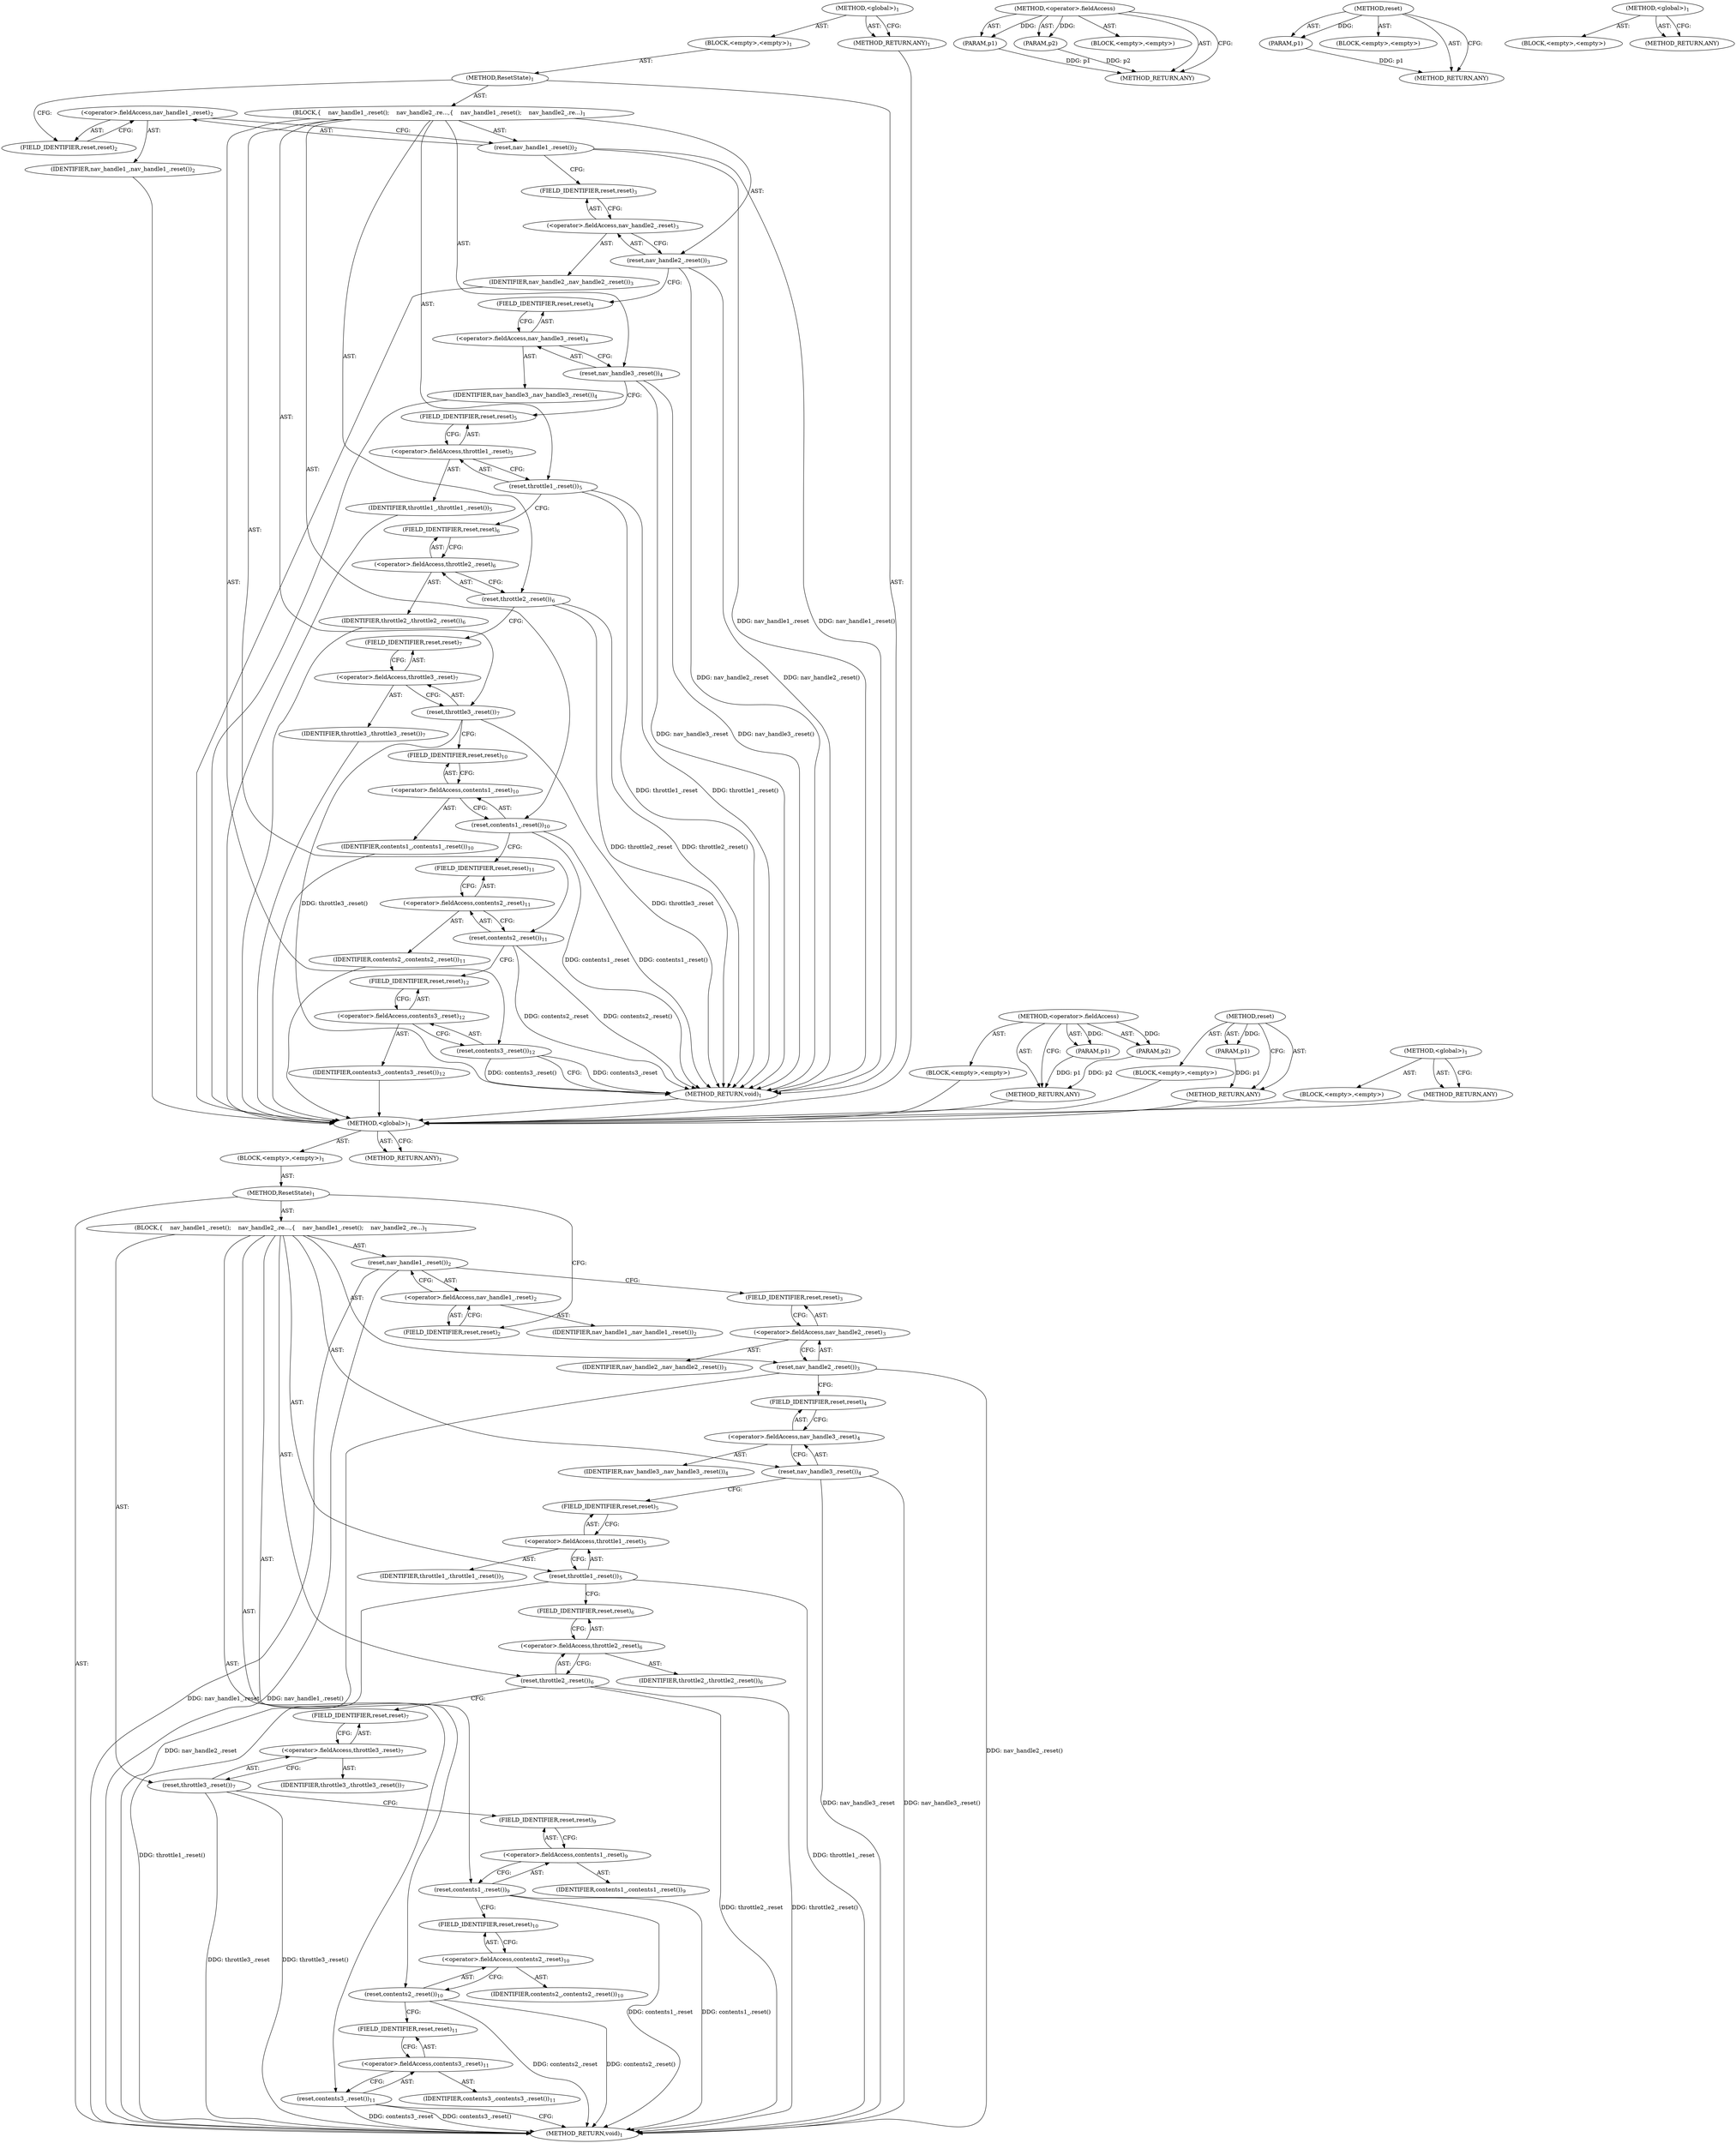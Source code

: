 digraph "&lt;global&gt;" {
vulnerable_6 [label=<(METHOD,&lt;global&gt;)<SUB>1</SUB>>];
vulnerable_7 [label=<(BLOCK,&lt;empty&gt;,&lt;empty&gt;)<SUB>1</SUB>>];
vulnerable_8 [label=<(METHOD,ResetState)<SUB>1</SUB>>];
vulnerable_9 [label=<(BLOCK,{
    nav_handle1_.reset();
    nav_handle2_.re...,{
    nav_handle1_.reset();
    nav_handle2_.re...)<SUB>1</SUB>>];
vulnerable_10 [label=<(reset,nav_handle1_.reset())<SUB>2</SUB>>];
vulnerable_11 [label=<(&lt;operator&gt;.fieldAccess,nav_handle1_.reset)<SUB>2</SUB>>];
vulnerable_12 [label=<(IDENTIFIER,nav_handle1_,nav_handle1_.reset())<SUB>2</SUB>>];
vulnerable_13 [label=<(FIELD_IDENTIFIER,reset,reset)<SUB>2</SUB>>];
vulnerable_14 [label=<(reset,nav_handle2_.reset())<SUB>3</SUB>>];
vulnerable_15 [label=<(&lt;operator&gt;.fieldAccess,nav_handle2_.reset)<SUB>3</SUB>>];
vulnerable_16 [label=<(IDENTIFIER,nav_handle2_,nav_handle2_.reset())<SUB>3</SUB>>];
vulnerable_17 [label=<(FIELD_IDENTIFIER,reset,reset)<SUB>3</SUB>>];
vulnerable_18 [label=<(reset,nav_handle3_.reset())<SUB>4</SUB>>];
vulnerable_19 [label=<(&lt;operator&gt;.fieldAccess,nav_handle3_.reset)<SUB>4</SUB>>];
vulnerable_20 [label=<(IDENTIFIER,nav_handle3_,nav_handle3_.reset())<SUB>4</SUB>>];
vulnerable_21 [label=<(FIELD_IDENTIFIER,reset,reset)<SUB>4</SUB>>];
vulnerable_22 [label=<(reset,throttle1_.reset())<SUB>5</SUB>>];
vulnerable_23 [label=<(&lt;operator&gt;.fieldAccess,throttle1_.reset)<SUB>5</SUB>>];
vulnerable_24 [label=<(IDENTIFIER,throttle1_,throttle1_.reset())<SUB>5</SUB>>];
vulnerable_25 [label=<(FIELD_IDENTIFIER,reset,reset)<SUB>5</SUB>>];
vulnerable_26 [label=<(reset,throttle2_.reset())<SUB>6</SUB>>];
vulnerable_27 [label=<(&lt;operator&gt;.fieldAccess,throttle2_.reset)<SUB>6</SUB>>];
vulnerable_28 [label=<(IDENTIFIER,throttle2_,throttle2_.reset())<SUB>6</SUB>>];
vulnerable_29 [label=<(FIELD_IDENTIFIER,reset,reset)<SUB>6</SUB>>];
vulnerable_30 [label=<(reset,throttle3_.reset())<SUB>7</SUB>>];
vulnerable_31 [label=<(&lt;operator&gt;.fieldAccess,throttle3_.reset)<SUB>7</SUB>>];
vulnerable_32 [label=<(IDENTIFIER,throttle3_,throttle3_.reset())<SUB>7</SUB>>];
vulnerable_33 [label=<(FIELD_IDENTIFIER,reset,reset)<SUB>7</SUB>>];
vulnerable_34 [label=<(reset,contents1_.reset())<SUB>9</SUB>>];
vulnerable_35 [label=<(&lt;operator&gt;.fieldAccess,contents1_.reset)<SUB>9</SUB>>];
vulnerable_36 [label=<(IDENTIFIER,contents1_,contents1_.reset())<SUB>9</SUB>>];
vulnerable_37 [label=<(FIELD_IDENTIFIER,reset,reset)<SUB>9</SUB>>];
vulnerable_38 [label=<(reset,contents2_.reset())<SUB>10</SUB>>];
vulnerable_39 [label=<(&lt;operator&gt;.fieldAccess,contents2_.reset)<SUB>10</SUB>>];
vulnerable_40 [label=<(IDENTIFIER,contents2_,contents2_.reset())<SUB>10</SUB>>];
vulnerable_41 [label=<(FIELD_IDENTIFIER,reset,reset)<SUB>10</SUB>>];
vulnerable_42 [label=<(reset,contents3_.reset())<SUB>11</SUB>>];
vulnerable_43 [label=<(&lt;operator&gt;.fieldAccess,contents3_.reset)<SUB>11</SUB>>];
vulnerable_44 [label=<(IDENTIFIER,contents3_,contents3_.reset())<SUB>11</SUB>>];
vulnerable_45 [label=<(FIELD_IDENTIFIER,reset,reset)<SUB>11</SUB>>];
vulnerable_46 [label=<(METHOD_RETURN,void)<SUB>1</SUB>>];
vulnerable_48 [label=<(METHOD_RETURN,ANY)<SUB>1</SUB>>];
vulnerable_65 [label=<(METHOD,&lt;operator&gt;.fieldAccess)>];
vulnerable_66 [label=<(PARAM,p1)>];
vulnerable_67 [label=<(PARAM,p2)>];
vulnerable_68 [label=<(BLOCK,&lt;empty&gt;,&lt;empty&gt;)>];
vulnerable_69 [label=<(METHOD_RETURN,ANY)>];
vulnerable_61 [label=<(METHOD,reset)>];
vulnerable_62 [label=<(PARAM,p1)>];
vulnerable_63 [label=<(BLOCK,&lt;empty&gt;,&lt;empty&gt;)>];
vulnerable_64 [label=<(METHOD_RETURN,ANY)>];
vulnerable_55 [label=<(METHOD,&lt;global&gt;)<SUB>1</SUB>>];
vulnerable_56 [label=<(BLOCK,&lt;empty&gt;,&lt;empty&gt;)>];
vulnerable_57 [label=<(METHOD_RETURN,ANY)>];
fixed_6 [label=<(METHOD,&lt;global&gt;)<SUB>1</SUB>>];
fixed_7 [label=<(BLOCK,&lt;empty&gt;,&lt;empty&gt;)<SUB>1</SUB>>];
fixed_8 [label=<(METHOD,ResetState)<SUB>1</SUB>>];
fixed_9 [label=<(BLOCK,{
    nav_handle1_.reset();
    nav_handle2_.re...,{
    nav_handle1_.reset();
    nav_handle2_.re...)<SUB>1</SUB>>];
fixed_10 [label=<(reset,nav_handle1_.reset())<SUB>2</SUB>>];
fixed_11 [label=<(&lt;operator&gt;.fieldAccess,nav_handle1_.reset)<SUB>2</SUB>>];
fixed_12 [label=<(IDENTIFIER,nav_handle1_,nav_handle1_.reset())<SUB>2</SUB>>];
fixed_13 [label=<(FIELD_IDENTIFIER,reset,reset)<SUB>2</SUB>>];
fixed_14 [label=<(reset,nav_handle2_.reset())<SUB>3</SUB>>];
fixed_15 [label=<(&lt;operator&gt;.fieldAccess,nav_handle2_.reset)<SUB>3</SUB>>];
fixed_16 [label=<(IDENTIFIER,nav_handle2_,nav_handle2_.reset())<SUB>3</SUB>>];
fixed_17 [label=<(FIELD_IDENTIFIER,reset,reset)<SUB>3</SUB>>];
fixed_18 [label=<(reset,nav_handle3_.reset())<SUB>4</SUB>>];
fixed_19 [label=<(&lt;operator&gt;.fieldAccess,nav_handle3_.reset)<SUB>4</SUB>>];
fixed_20 [label=<(IDENTIFIER,nav_handle3_,nav_handle3_.reset())<SUB>4</SUB>>];
fixed_21 [label=<(FIELD_IDENTIFIER,reset,reset)<SUB>4</SUB>>];
fixed_22 [label=<(reset,throttle1_.reset())<SUB>5</SUB>>];
fixed_23 [label=<(&lt;operator&gt;.fieldAccess,throttle1_.reset)<SUB>5</SUB>>];
fixed_24 [label=<(IDENTIFIER,throttle1_,throttle1_.reset())<SUB>5</SUB>>];
fixed_25 [label=<(FIELD_IDENTIFIER,reset,reset)<SUB>5</SUB>>];
fixed_26 [label=<(reset,throttle2_.reset())<SUB>6</SUB>>];
fixed_27 [label=<(&lt;operator&gt;.fieldAccess,throttle2_.reset)<SUB>6</SUB>>];
fixed_28 [label=<(IDENTIFIER,throttle2_,throttle2_.reset())<SUB>6</SUB>>];
fixed_29 [label=<(FIELD_IDENTIFIER,reset,reset)<SUB>6</SUB>>];
fixed_30 [label=<(reset,throttle3_.reset())<SUB>7</SUB>>];
fixed_31 [label=<(&lt;operator&gt;.fieldAccess,throttle3_.reset)<SUB>7</SUB>>];
fixed_32 [label=<(IDENTIFIER,throttle3_,throttle3_.reset())<SUB>7</SUB>>];
fixed_33 [label=<(FIELD_IDENTIFIER,reset,reset)<SUB>7</SUB>>];
fixed_34 [label=<(reset,contents1_.reset())<SUB>10</SUB>>];
fixed_35 [label=<(&lt;operator&gt;.fieldAccess,contents1_.reset)<SUB>10</SUB>>];
fixed_36 [label=<(IDENTIFIER,contents1_,contents1_.reset())<SUB>10</SUB>>];
fixed_37 [label=<(FIELD_IDENTIFIER,reset,reset)<SUB>10</SUB>>];
fixed_38 [label=<(reset,contents2_.reset())<SUB>11</SUB>>];
fixed_39 [label=<(&lt;operator&gt;.fieldAccess,contents2_.reset)<SUB>11</SUB>>];
fixed_40 [label=<(IDENTIFIER,contents2_,contents2_.reset())<SUB>11</SUB>>];
fixed_41 [label=<(FIELD_IDENTIFIER,reset,reset)<SUB>11</SUB>>];
fixed_42 [label=<(reset,contents3_.reset())<SUB>12</SUB>>];
fixed_43 [label=<(&lt;operator&gt;.fieldAccess,contents3_.reset)<SUB>12</SUB>>];
fixed_44 [label=<(IDENTIFIER,contents3_,contents3_.reset())<SUB>12</SUB>>];
fixed_45 [label=<(FIELD_IDENTIFIER,reset,reset)<SUB>12</SUB>>];
fixed_46 [label=<(METHOD_RETURN,void)<SUB>1</SUB>>];
fixed_48 [label=<(METHOD_RETURN,ANY)<SUB>1</SUB>>];
fixed_65 [label=<(METHOD,&lt;operator&gt;.fieldAccess)>];
fixed_66 [label=<(PARAM,p1)>];
fixed_67 [label=<(PARAM,p2)>];
fixed_68 [label=<(BLOCK,&lt;empty&gt;,&lt;empty&gt;)>];
fixed_69 [label=<(METHOD_RETURN,ANY)>];
fixed_61 [label=<(METHOD,reset)>];
fixed_62 [label=<(PARAM,p1)>];
fixed_63 [label=<(BLOCK,&lt;empty&gt;,&lt;empty&gt;)>];
fixed_64 [label=<(METHOD_RETURN,ANY)>];
fixed_55 [label=<(METHOD,&lt;global&gt;)<SUB>1</SUB>>];
fixed_56 [label=<(BLOCK,&lt;empty&gt;,&lt;empty&gt;)>];
fixed_57 [label=<(METHOD_RETURN,ANY)>];
vulnerable_6 -> vulnerable_7  [key=0, label="AST: "];
vulnerable_6 -> vulnerable_48  [key=0, label="AST: "];
vulnerable_6 -> vulnerable_48  [key=1, label="CFG: "];
vulnerable_7 -> vulnerable_8  [key=0, label="AST: "];
vulnerable_8 -> vulnerable_9  [key=0, label="AST: "];
vulnerable_8 -> vulnerable_46  [key=0, label="AST: "];
vulnerable_8 -> vulnerable_13  [key=0, label="CFG: "];
vulnerable_9 -> vulnerable_10  [key=0, label="AST: "];
vulnerable_9 -> vulnerable_14  [key=0, label="AST: "];
vulnerable_9 -> vulnerable_18  [key=0, label="AST: "];
vulnerable_9 -> vulnerable_22  [key=0, label="AST: "];
vulnerable_9 -> vulnerable_26  [key=0, label="AST: "];
vulnerable_9 -> vulnerable_30  [key=0, label="AST: "];
vulnerable_9 -> vulnerable_34  [key=0, label="AST: "];
vulnerable_9 -> vulnerable_38  [key=0, label="AST: "];
vulnerable_9 -> vulnerable_42  [key=0, label="AST: "];
vulnerable_10 -> vulnerable_11  [key=0, label="AST: "];
vulnerable_10 -> vulnerable_17  [key=0, label="CFG: "];
vulnerable_10 -> vulnerable_46  [key=0, label="DDG: nav_handle1_.reset"];
vulnerable_10 -> vulnerable_46  [key=1, label="DDG: nav_handle1_.reset()"];
vulnerable_11 -> vulnerable_12  [key=0, label="AST: "];
vulnerable_11 -> vulnerable_13  [key=0, label="AST: "];
vulnerable_11 -> vulnerable_10  [key=0, label="CFG: "];
vulnerable_13 -> vulnerable_11  [key=0, label="CFG: "];
vulnerable_14 -> vulnerable_15  [key=0, label="AST: "];
vulnerable_14 -> vulnerable_21  [key=0, label="CFG: "];
vulnerable_14 -> vulnerable_46  [key=0, label="DDG: nav_handle2_.reset"];
vulnerable_14 -> vulnerable_46  [key=1, label="DDG: nav_handle2_.reset()"];
vulnerable_15 -> vulnerable_16  [key=0, label="AST: "];
vulnerable_15 -> vulnerable_17  [key=0, label="AST: "];
vulnerable_15 -> vulnerable_14  [key=0, label="CFG: "];
vulnerable_17 -> vulnerable_15  [key=0, label="CFG: "];
vulnerable_18 -> vulnerable_19  [key=0, label="AST: "];
vulnerable_18 -> vulnerable_25  [key=0, label="CFG: "];
vulnerable_18 -> vulnerable_46  [key=0, label="DDG: nav_handle3_.reset"];
vulnerable_18 -> vulnerable_46  [key=1, label="DDG: nav_handle3_.reset()"];
vulnerable_19 -> vulnerable_20  [key=0, label="AST: "];
vulnerable_19 -> vulnerable_21  [key=0, label="AST: "];
vulnerable_19 -> vulnerable_18  [key=0, label="CFG: "];
vulnerable_21 -> vulnerable_19  [key=0, label="CFG: "];
vulnerable_22 -> vulnerable_23  [key=0, label="AST: "];
vulnerable_22 -> vulnerable_29  [key=0, label="CFG: "];
vulnerable_22 -> vulnerable_46  [key=0, label="DDG: throttle1_.reset"];
vulnerable_22 -> vulnerable_46  [key=1, label="DDG: throttle1_.reset()"];
vulnerable_23 -> vulnerable_24  [key=0, label="AST: "];
vulnerable_23 -> vulnerable_25  [key=0, label="AST: "];
vulnerable_23 -> vulnerable_22  [key=0, label="CFG: "];
vulnerable_25 -> vulnerable_23  [key=0, label="CFG: "];
vulnerable_26 -> vulnerable_27  [key=0, label="AST: "];
vulnerable_26 -> vulnerable_33  [key=0, label="CFG: "];
vulnerable_26 -> vulnerable_46  [key=0, label="DDG: throttle2_.reset"];
vulnerable_26 -> vulnerable_46  [key=1, label="DDG: throttle2_.reset()"];
vulnerable_27 -> vulnerable_28  [key=0, label="AST: "];
vulnerable_27 -> vulnerable_29  [key=0, label="AST: "];
vulnerable_27 -> vulnerable_26  [key=0, label="CFG: "];
vulnerable_29 -> vulnerable_27  [key=0, label="CFG: "];
vulnerable_30 -> vulnerable_31  [key=0, label="AST: "];
vulnerable_30 -> vulnerable_37  [key=0, label="CFG: "];
vulnerable_30 -> vulnerable_46  [key=0, label="DDG: throttle3_.reset"];
vulnerable_30 -> vulnerable_46  [key=1, label="DDG: throttle3_.reset()"];
vulnerable_31 -> vulnerable_32  [key=0, label="AST: "];
vulnerable_31 -> vulnerable_33  [key=0, label="AST: "];
vulnerable_31 -> vulnerable_30  [key=0, label="CFG: "];
vulnerable_33 -> vulnerable_31  [key=0, label="CFG: "];
vulnerable_34 -> vulnerable_35  [key=0, label="AST: "];
vulnerable_34 -> vulnerable_41  [key=0, label="CFG: "];
vulnerable_34 -> vulnerable_46  [key=0, label="DDG: contents1_.reset"];
vulnerable_34 -> vulnerable_46  [key=1, label="DDG: contents1_.reset()"];
vulnerable_35 -> vulnerable_36  [key=0, label="AST: "];
vulnerable_35 -> vulnerable_37  [key=0, label="AST: "];
vulnerable_35 -> vulnerable_34  [key=0, label="CFG: "];
vulnerable_37 -> vulnerable_35  [key=0, label="CFG: "];
vulnerable_38 -> vulnerable_39  [key=0, label="AST: "];
vulnerable_38 -> vulnerable_45  [key=0, label="CFG: "];
vulnerable_38 -> vulnerable_46  [key=0, label="DDG: contents2_.reset"];
vulnerable_38 -> vulnerable_46  [key=1, label="DDG: contents2_.reset()"];
vulnerable_39 -> vulnerable_40  [key=0, label="AST: "];
vulnerable_39 -> vulnerable_41  [key=0, label="AST: "];
vulnerable_39 -> vulnerable_38  [key=0, label="CFG: "];
vulnerable_41 -> vulnerable_39  [key=0, label="CFG: "];
vulnerable_42 -> vulnerable_43  [key=0, label="AST: "];
vulnerable_42 -> vulnerable_46  [key=0, label="CFG: "];
vulnerable_42 -> vulnerable_46  [key=1, label="DDG: contents3_.reset"];
vulnerable_42 -> vulnerable_46  [key=2, label="DDG: contents3_.reset()"];
vulnerable_43 -> vulnerable_44  [key=0, label="AST: "];
vulnerable_43 -> vulnerable_45  [key=0, label="AST: "];
vulnerable_43 -> vulnerable_42  [key=0, label="CFG: "];
vulnerable_45 -> vulnerable_43  [key=0, label="CFG: "];
vulnerable_65 -> vulnerable_66  [key=0, label="AST: "];
vulnerable_65 -> vulnerable_66  [key=1, label="DDG: "];
vulnerable_65 -> vulnerable_68  [key=0, label="AST: "];
vulnerable_65 -> vulnerable_67  [key=0, label="AST: "];
vulnerable_65 -> vulnerable_67  [key=1, label="DDG: "];
vulnerable_65 -> vulnerable_69  [key=0, label="AST: "];
vulnerable_65 -> vulnerable_69  [key=1, label="CFG: "];
vulnerable_66 -> vulnerable_69  [key=0, label="DDG: p1"];
vulnerable_67 -> vulnerable_69  [key=0, label="DDG: p2"];
vulnerable_61 -> vulnerable_62  [key=0, label="AST: "];
vulnerable_61 -> vulnerable_62  [key=1, label="DDG: "];
vulnerable_61 -> vulnerable_63  [key=0, label="AST: "];
vulnerable_61 -> vulnerable_64  [key=0, label="AST: "];
vulnerable_61 -> vulnerable_64  [key=1, label="CFG: "];
vulnerable_62 -> vulnerable_64  [key=0, label="DDG: p1"];
vulnerable_55 -> vulnerable_56  [key=0, label="AST: "];
vulnerable_55 -> vulnerable_57  [key=0, label="AST: "];
vulnerable_55 -> vulnerable_57  [key=1, label="CFG: "];
fixed_6 -> fixed_7  [key=0, label="AST: "];
fixed_6 -> fixed_48  [key=0, label="AST: "];
fixed_6 -> fixed_48  [key=1, label="CFG: "];
fixed_7 -> fixed_8  [key=0, label="AST: "];
fixed_8 -> fixed_9  [key=0, label="AST: "];
fixed_8 -> fixed_46  [key=0, label="AST: "];
fixed_8 -> fixed_13  [key=0, label="CFG: "];
fixed_9 -> fixed_10  [key=0, label="AST: "];
fixed_9 -> fixed_14  [key=0, label="AST: "];
fixed_9 -> fixed_18  [key=0, label="AST: "];
fixed_9 -> fixed_22  [key=0, label="AST: "];
fixed_9 -> fixed_26  [key=0, label="AST: "];
fixed_9 -> fixed_30  [key=0, label="AST: "];
fixed_9 -> fixed_34  [key=0, label="AST: "];
fixed_9 -> fixed_38  [key=0, label="AST: "];
fixed_9 -> fixed_42  [key=0, label="AST: "];
fixed_10 -> fixed_11  [key=0, label="AST: "];
fixed_10 -> fixed_17  [key=0, label="CFG: "];
fixed_10 -> fixed_46  [key=0, label="DDG: nav_handle1_.reset"];
fixed_10 -> fixed_46  [key=1, label="DDG: nav_handle1_.reset()"];
fixed_11 -> fixed_12  [key=0, label="AST: "];
fixed_11 -> fixed_13  [key=0, label="AST: "];
fixed_11 -> fixed_10  [key=0, label="CFG: "];
fixed_12 -> vulnerable_6  [key=0];
fixed_13 -> fixed_11  [key=0, label="CFG: "];
fixed_14 -> fixed_15  [key=0, label="AST: "];
fixed_14 -> fixed_21  [key=0, label="CFG: "];
fixed_14 -> fixed_46  [key=0, label="DDG: nav_handle2_.reset"];
fixed_14 -> fixed_46  [key=1, label="DDG: nav_handle2_.reset()"];
fixed_15 -> fixed_16  [key=0, label="AST: "];
fixed_15 -> fixed_17  [key=0, label="AST: "];
fixed_15 -> fixed_14  [key=0, label="CFG: "];
fixed_16 -> vulnerable_6  [key=0];
fixed_17 -> fixed_15  [key=0, label="CFG: "];
fixed_18 -> fixed_19  [key=0, label="AST: "];
fixed_18 -> fixed_25  [key=0, label="CFG: "];
fixed_18 -> fixed_46  [key=0, label="DDG: nav_handle3_.reset"];
fixed_18 -> fixed_46  [key=1, label="DDG: nav_handle3_.reset()"];
fixed_19 -> fixed_20  [key=0, label="AST: "];
fixed_19 -> fixed_21  [key=0, label="AST: "];
fixed_19 -> fixed_18  [key=0, label="CFG: "];
fixed_20 -> vulnerable_6  [key=0];
fixed_21 -> fixed_19  [key=0, label="CFG: "];
fixed_22 -> fixed_23  [key=0, label="AST: "];
fixed_22 -> fixed_29  [key=0, label="CFG: "];
fixed_22 -> fixed_46  [key=0, label="DDG: throttle1_.reset"];
fixed_22 -> fixed_46  [key=1, label="DDG: throttle1_.reset()"];
fixed_23 -> fixed_24  [key=0, label="AST: "];
fixed_23 -> fixed_25  [key=0, label="AST: "];
fixed_23 -> fixed_22  [key=0, label="CFG: "];
fixed_24 -> vulnerable_6  [key=0];
fixed_25 -> fixed_23  [key=0, label="CFG: "];
fixed_26 -> fixed_27  [key=0, label="AST: "];
fixed_26 -> fixed_33  [key=0, label="CFG: "];
fixed_26 -> fixed_46  [key=0, label="DDG: throttle2_.reset"];
fixed_26 -> fixed_46  [key=1, label="DDG: throttle2_.reset()"];
fixed_27 -> fixed_28  [key=0, label="AST: "];
fixed_27 -> fixed_29  [key=0, label="AST: "];
fixed_27 -> fixed_26  [key=0, label="CFG: "];
fixed_28 -> vulnerable_6  [key=0];
fixed_29 -> fixed_27  [key=0, label="CFG: "];
fixed_30 -> fixed_31  [key=0, label="AST: "];
fixed_30 -> fixed_37  [key=0, label="CFG: "];
fixed_30 -> fixed_46  [key=0, label="DDG: throttle3_.reset"];
fixed_30 -> fixed_46  [key=1, label="DDG: throttle3_.reset()"];
fixed_31 -> fixed_32  [key=0, label="AST: "];
fixed_31 -> fixed_33  [key=0, label="AST: "];
fixed_31 -> fixed_30  [key=0, label="CFG: "];
fixed_32 -> vulnerable_6  [key=0];
fixed_33 -> fixed_31  [key=0, label="CFG: "];
fixed_34 -> fixed_35  [key=0, label="AST: "];
fixed_34 -> fixed_41  [key=0, label="CFG: "];
fixed_34 -> fixed_46  [key=0, label="DDG: contents1_.reset"];
fixed_34 -> fixed_46  [key=1, label="DDG: contents1_.reset()"];
fixed_35 -> fixed_36  [key=0, label="AST: "];
fixed_35 -> fixed_37  [key=0, label="AST: "];
fixed_35 -> fixed_34  [key=0, label="CFG: "];
fixed_36 -> vulnerable_6  [key=0];
fixed_37 -> fixed_35  [key=0, label="CFG: "];
fixed_38 -> fixed_39  [key=0, label="AST: "];
fixed_38 -> fixed_45  [key=0, label="CFG: "];
fixed_38 -> fixed_46  [key=0, label="DDG: contents2_.reset"];
fixed_38 -> fixed_46  [key=1, label="DDG: contents2_.reset()"];
fixed_39 -> fixed_40  [key=0, label="AST: "];
fixed_39 -> fixed_41  [key=0, label="AST: "];
fixed_39 -> fixed_38  [key=0, label="CFG: "];
fixed_40 -> vulnerable_6  [key=0];
fixed_41 -> fixed_39  [key=0, label="CFG: "];
fixed_42 -> fixed_43  [key=0, label="AST: "];
fixed_42 -> fixed_46  [key=0, label="CFG: "];
fixed_42 -> fixed_46  [key=1, label="DDG: contents3_.reset"];
fixed_42 -> fixed_46  [key=2, label="DDG: contents3_.reset()"];
fixed_43 -> fixed_44  [key=0, label="AST: "];
fixed_43 -> fixed_45  [key=0, label="AST: "];
fixed_43 -> fixed_42  [key=0, label="CFG: "];
fixed_44 -> vulnerable_6  [key=0];
fixed_45 -> fixed_43  [key=0, label="CFG: "];
fixed_46 -> vulnerable_6  [key=0];
fixed_48 -> vulnerable_6  [key=0];
fixed_65 -> fixed_66  [key=0, label="AST: "];
fixed_65 -> fixed_66  [key=1, label="DDG: "];
fixed_65 -> fixed_68  [key=0, label="AST: "];
fixed_65 -> fixed_67  [key=0, label="AST: "];
fixed_65 -> fixed_67  [key=1, label="DDG: "];
fixed_65 -> fixed_69  [key=0, label="AST: "];
fixed_65 -> fixed_69  [key=1, label="CFG: "];
fixed_66 -> fixed_69  [key=0, label="DDG: p1"];
fixed_67 -> fixed_69  [key=0, label="DDG: p2"];
fixed_68 -> vulnerable_6  [key=0];
fixed_69 -> vulnerable_6  [key=0];
fixed_61 -> fixed_62  [key=0, label="AST: "];
fixed_61 -> fixed_62  [key=1, label="DDG: "];
fixed_61 -> fixed_63  [key=0, label="AST: "];
fixed_61 -> fixed_64  [key=0, label="AST: "];
fixed_61 -> fixed_64  [key=1, label="CFG: "];
fixed_62 -> fixed_64  [key=0, label="DDG: p1"];
fixed_63 -> vulnerable_6  [key=0];
fixed_64 -> vulnerable_6  [key=0];
fixed_55 -> fixed_56  [key=0, label="AST: "];
fixed_55 -> fixed_57  [key=0, label="AST: "];
fixed_55 -> fixed_57  [key=1, label="CFG: "];
fixed_56 -> vulnerable_6  [key=0];
fixed_57 -> vulnerable_6  [key=0];
}
